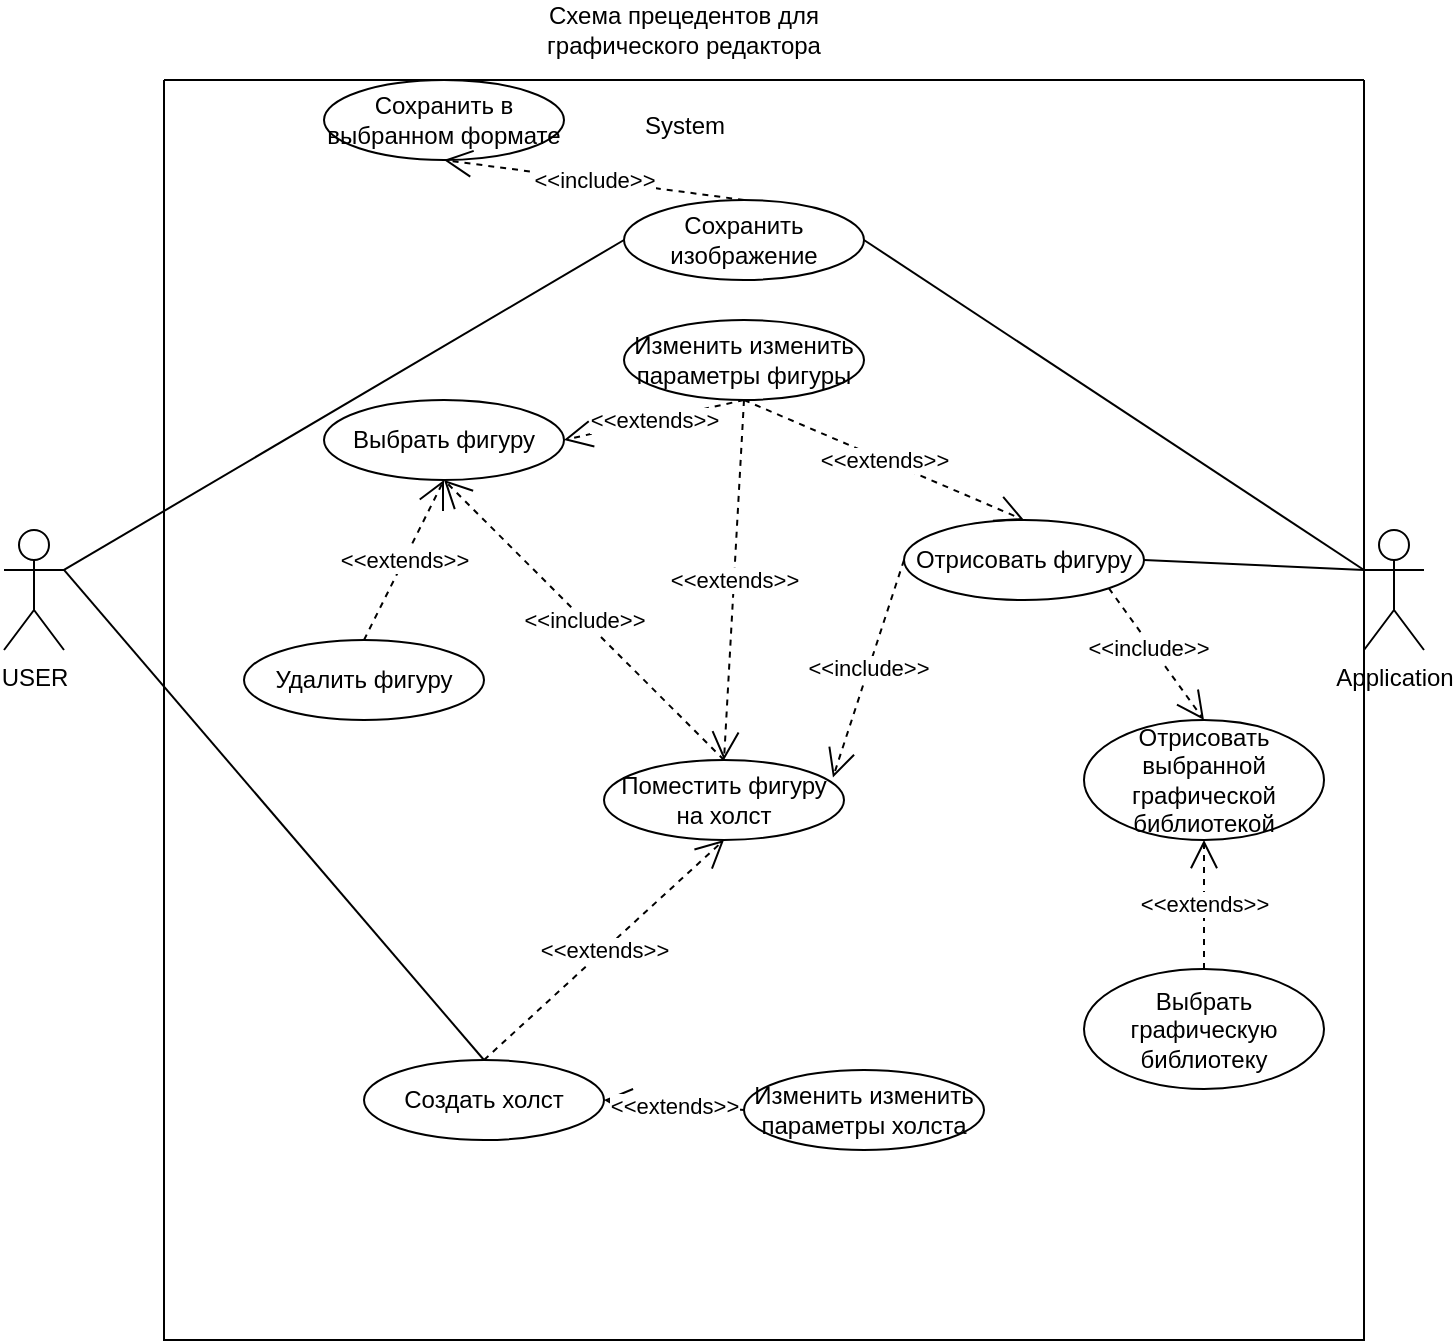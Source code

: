 <mxfile version="21.8.2" type="github">
  <diagram name="Страница — 1" id="8Ea1oaCpZVZsOnpf_MXl">
    <mxGraphModel dx="1247" dy="659" grid="1" gridSize="10" guides="1" tooltips="1" connect="1" arrows="1" fold="1" page="1" pageScale="1" pageWidth="827" pageHeight="1169" math="0" shadow="0">
      <root>
        <mxCell id="0" />
        <mxCell id="1" parent="0" />
        <mxCell id="9oZlGw_E0PTlBS_OEf-N-3" value="USER" style="shape=umlActor;verticalLabelPosition=bottom;verticalAlign=top;html=1;" parent="1" vertex="1">
          <mxGeometry x="20" y="335" width="30" height="60" as="geometry" />
        </mxCell>
        <mxCell id="9oZlGw_E0PTlBS_OEf-N-13" value="" style="endArrow=none;html=1;rounded=0;exitX=1;exitY=0.333;exitDx=0;exitDy=0;exitPerimeter=0;entryX=0.5;entryY=0;entryDx=0;entryDy=0;" parent="1" source="9oZlGw_E0PTlBS_OEf-N-3" target="qshuv2vcI1KQveVSZfAl-1" edge="1">
          <mxGeometry width="50" height="50" relative="1" as="geometry">
            <mxPoint x="200" y="400" as="sourcePoint" />
            <mxPoint x="250" y="350" as="targetPoint" />
          </mxGeometry>
        </mxCell>
        <mxCell id="9oZlGw_E0PTlBS_OEf-N-23" value="" style="endArrow=none;html=1;rounded=0;entryX=0;entryY=0.5;entryDx=0;entryDy=0;exitX=1;exitY=0.333;exitDx=0;exitDy=0;exitPerimeter=0;" parent="1" source="9oZlGw_E0PTlBS_OEf-N-3" target="9oZlGw_E0PTlBS_OEf-N-21" edge="1">
          <mxGeometry width="50" height="50" relative="1" as="geometry">
            <mxPoint x="200" y="400" as="sourcePoint" />
            <mxPoint x="250" y="350" as="targetPoint" />
          </mxGeometry>
        </mxCell>
        <mxCell id="9oZlGw_E0PTlBS_OEf-N-30" value="Application" style="shape=umlActor;verticalLabelPosition=bottom;verticalAlign=top;html=1;" parent="1" vertex="1">
          <mxGeometry x="700" y="335" width="30" height="60" as="geometry" />
        </mxCell>
        <mxCell id="9oZlGw_E0PTlBS_OEf-N-31" value="" style="endArrow=none;html=1;rounded=0;exitX=0;exitY=0.333;exitDx=0;exitDy=0;exitPerimeter=0;entryX=1;entryY=0.5;entryDx=0;entryDy=0;" parent="1" source="9oZlGw_E0PTlBS_OEf-N-30" target="9oZlGw_E0PTlBS_OEf-N-21" edge="1">
          <mxGeometry width="50" height="50" relative="1" as="geometry">
            <mxPoint x="230" y="380" as="sourcePoint" />
            <mxPoint x="280" y="330" as="targetPoint" />
          </mxGeometry>
        </mxCell>
        <mxCell id="9oZlGw_E0PTlBS_OEf-N-33" value="" style="swimlane;startSize=0;" parent="1" vertex="1">
          <mxGeometry x="100" y="110" width="600" height="630" as="geometry">
            <mxRectangle x="120" y="120" width="50" height="40" as="alternateBounds" />
          </mxGeometry>
        </mxCell>
        <mxCell id="9oZlGw_E0PTlBS_OEf-N-4" value="Отрисовать фигуру" style="ellipse;whiteSpace=wrap;html=1;" parent="9oZlGw_E0PTlBS_OEf-N-33" vertex="1">
          <mxGeometry x="370" y="220" width="120" height="40" as="geometry" />
        </mxCell>
        <mxCell id="9oZlGw_E0PTlBS_OEf-N-20" value="Изменить изменить параметры фигуры" style="ellipse;whiteSpace=wrap;html=1;" parent="9oZlGw_E0PTlBS_OEf-N-33" vertex="1">
          <mxGeometry x="230" y="120" width="120" height="40" as="geometry" />
        </mxCell>
        <mxCell id="V4i8b1m4TsCkMUbFpvic-2" value="&amp;lt;&amp;lt;extends&amp;gt;&amp;gt;" style="endArrow=open;endSize=12;dashed=1;html=1;rounded=0;entryX=0.5;entryY=0;entryDx=0;entryDy=0;exitX=0.5;exitY=1;exitDx=0;exitDy=0;" parent="9oZlGw_E0PTlBS_OEf-N-33" source="9oZlGw_E0PTlBS_OEf-N-20" target="9oZlGw_E0PTlBS_OEf-N-4" edge="1">
          <mxGeometry width="160" relative="1" as="geometry">
            <mxPoint x="280" y="390" as="sourcePoint" />
            <mxPoint x="150" y="370" as="targetPoint" />
          </mxGeometry>
        </mxCell>
        <mxCell id="V4i8b1m4TsCkMUbFpvic-3" value="Сохранить в выбранном формате" style="ellipse;whiteSpace=wrap;html=1;" parent="9oZlGw_E0PTlBS_OEf-N-33" vertex="1">
          <mxGeometry x="80" width="120" height="40" as="geometry" />
        </mxCell>
        <mxCell id="V4i8b1m4TsCkMUbFpvic-5" value="Отрисовать выбранной графической библиотекой" style="ellipse;whiteSpace=wrap;html=1;" parent="9oZlGw_E0PTlBS_OEf-N-33" vertex="1">
          <mxGeometry x="460" y="320" width="120" height="60" as="geometry" />
        </mxCell>
        <mxCell id="V4i8b1m4TsCkMUbFpvic-6" value="" style="endArrow=open;endSize=12;dashed=1;html=1;rounded=0;exitX=1;exitY=1;exitDx=0;exitDy=0;entryX=0.5;entryY=0;entryDx=0;entryDy=0;" parent="9oZlGw_E0PTlBS_OEf-N-33" source="9oZlGw_E0PTlBS_OEf-N-4" target="V4i8b1m4TsCkMUbFpvic-5" edge="1">
          <mxGeometry width="160" relative="1" as="geometry">
            <mxPoint x="220" y="200" as="sourcePoint" />
            <mxPoint x="380" y="200" as="targetPoint" />
          </mxGeometry>
        </mxCell>
        <mxCell id="V4i8b1m4TsCkMUbFpvic-7" value="&amp;lt;&amp;lt;include&amp;gt;&amp;gt;" style="edgeLabel;html=1;align=center;verticalAlign=middle;resizable=0;points=[];" parent="V4i8b1m4TsCkMUbFpvic-6" vertex="1" connectable="0">
          <mxGeometry x="-0.142" y="-2" relative="1" as="geometry">
            <mxPoint as="offset" />
          </mxGeometry>
        </mxCell>
        <mxCell id="9oZlGw_E0PTlBS_OEf-N-21" value="Сохранить изображение" style="ellipse;whiteSpace=wrap;html=1;" parent="9oZlGw_E0PTlBS_OEf-N-33" vertex="1">
          <mxGeometry x="230" y="60" width="120" height="40" as="geometry" />
        </mxCell>
        <mxCell id="V4i8b1m4TsCkMUbFpvic-4" value="&amp;lt;&amp;lt;include&amp;gt;&amp;gt;" style="endArrow=open;endSize=12;dashed=1;html=1;rounded=0;exitX=0.5;exitY=0;exitDx=0;exitDy=0;entryX=0.5;entryY=1;entryDx=0;entryDy=0;" parent="9oZlGw_E0PTlBS_OEf-N-33" source="9oZlGw_E0PTlBS_OEf-N-21" target="V4i8b1m4TsCkMUbFpvic-3" edge="1">
          <mxGeometry width="160" relative="1" as="geometry">
            <mxPoint x="220" y="140" as="sourcePoint" />
            <mxPoint x="380" y="140" as="targetPoint" />
          </mxGeometry>
        </mxCell>
        <mxCell id="9oZlGw_E0PTlBS_OEf-N-5" value="Выбрать фигуру" style="ellipse;whiteSpace=wrap;html=1;" parent="9oZlGw_E0PTlBS_OEf-N-33" vertex="1">
          <mxGeometry x="80" y="160" width="120" height="40" as="geometry" />
        </mxCell>
        <mxCell id="9oZlGw_E0PTlBS_OEf-N-14" value="Поместить фигуру на холст" style="ellipse;whiteSpace=wrap;html=1;" parent="9oZlGw_E0PTlBS_OEf-N-33" vertex="1">
          <mxGeometry x="220" y="340" width="120" height="40" as="geometry" />
        </mxCell>
        <mxCell id="9oZlGw_E0PTlBS_OEf-N-19" value="&amp;lt;&amp;lt;include&amp;gt;&amp;gt;" style="endArrow=open;endSize=12;dashed=1;html=1;rounded=0;exitX=0.5;exitY=0;exitDx=0;exitDy=0;entryX=0.5;entryY=1;entryDx=0;entryDy=0;" parent="9oZlGw_E0PTlBS_OEf-N-33" source="9oZlGw_E0PTlBS_OEf-N-14" target="9oZlGw_E0PTlBS_OEf-N-5" edge="1">
          <mxGeometry width="160" relative="1" as="geometry">
            <mxPoint x="20" y="190" as="sourcePoint" />
            <mxPoint x="180" y="190" as="targetPoint" />
          </mxGeometry>
        </mxCell>
        <mxCell id="9oZlGw_E0PTlBS_OEf-N-26" value="&amp;lt;&amp;lt;extends&amp;gt;&amp;gt;" style="endArrow=open;endSize=12;dashed=1;html=1;rounded=0;entryX=1;entryY=0.5;entryDx=0;entryDy=0;exitX=0.5;exitY=1;exitDx=0;exitDy=0;" parent="9oZlGw_E0PTlBS_OEf-N-33" source="9oZlGw_E0PTlBS_OEf-N-20" target="9oZlGw_E0PTlBS_OEf-N-5" edge="1">
          <mxGeometry width="160" relative="1" as="geometry">
            <mxPoint x="60" y="230" as="sourcePoint" />
            <mxPoint x="220" y="230" as="targetPoint" />
          </mxGeometry>
        </mxCell>
        <mxCell id="I9Xg0yJfJ16n1XP8R82h-1" value="&amp;lt;&amp;lt;include&amp;gt;&amp;gt;" style="endArrow=open;endSize=12;dashed=1;html=1;rounded=0;exitX=0;exitY=0.5;exitDx=0;exitDy=0;entryX=0.954;entryY=0.219;entryDx=0;entryDy=0;entryPerimeter=0;" parent="9oZlGw_E0PTlBS_OEf-N-33" source="9oZlGw_E0PTlBS_OEf-N-4" target="9oZlGw_E0PTlBS_OEf-N-14" edge="1">
          <mxGeometry width="160" relative="1" as="geometry">
            <mxPoint x="210" y="305" as="sourcePoint" />
            <mxPoint x="210" y="210" as="targetPoint" />
          </mxGeometry>
        </mxCell>
        <mxCell id="qshuv2vcI1KQveVSZfAl-1" value="Создать холст&lt;br&gt;" style="ellipse;whiteSpace=wrap;html=1;" vertex="1" parent="9oZlGw_E0PTlBS_OEf-N-33">
          <mxGeometry x="100" y="490" width="120" height="40" as="geometry" />
        </mxCell>
        <mxCell id="qshuv2vcI1KQveVSZfAl-3" value="Изменить изменить параметры холста" style="ellipse;whiteSpace=wrap;html=1;" vertex="1" parent="9oZlGw_E0PTlBS_OEf-N-33">
          <mxGeometry x="290" y="495" width="120" height="40" as="geometry" />
        </mxCell>
        <mxCell id="qshuv2vcI1KQveVSZfAl-5" value="&amp;lt;&amp;lt;extends&amp;gt;&amp;gt;" style="endArrow=open;endSize=12;dashed=1;html=1;rounded=0;entryX=1;entryY=0.5;entryDx=0;entryDy=0;exitX=0;exitY=0.5;exitDx=0;exitDy=0;" edge="1" parent="9oZlGw_E0PTlBS_OEf-N-33" source="qshuv2vcI1KQveVSZfAl-3" target="qshuv2vcI1KQveVSZfAl-1">
          <mxGeometry width="160" relative="1" as="geometry">
            <mxPoint x="130" y="630" as="sourcePoint" />
            <mxPoint x="160" y="505" as="targetPoint" />
          </mxGeometry>
        </mxCell>
        <mxCell id="qshuv2vcI1KQveVSZfAl-6" value="&amp;lt;&amp;lt;extends&amp;gt;&amp;gt;" style="endArrow=open;endSize=12;dashed=1;html=1;rounded=0;entryX=0.5;entryY=1;entryDx=0;entryDy=0;exitX=0.5;exitY=0;exitDx=0;exitDy=0;" edge="1" parent="9oZlGw_E0PTlBS_OEf-N-33" source="qshuv2vcI1KQveVSZfAl-1" target="9oZlGw_E0PTlBS_OEf-N-14">
          <mxGeometry width="160" relative="1" as="geometry">
            <mxPoint x="190" y="525" as="sourcePoint" />
            <mxPoint x="160" y="485" as="targetPoint" />
          </mxGeometry>
        </mxCell>
        <mxCell id="qshuv2vcI1KQveVSZfAl-7" value="Выбрать графическую библиотеку" style="ellipse;whiteSpace=wrap;html=1;" vertex="1" parent="9oZlGw_E0PTlBS_OEf-N-33">
          <mxGeometry x="460" y="444.5" width="120" height="60" as="geometry" />
        </mxCell>
        <mxCell id="qshuv2vcI1KQveVSZfAl-8" value="&amp;lt;&amp;lt;extends&amp;gt;&amp;gt;" style="endArrow=open;endSize=12;dashed=1;html=1;rounded=0;entryX=0.5;entryY=1;entryDx=0;entryDy=0;exitX=0.5;exitY=0;exitDx=0;exitDy=0;" edge="1" parent="9oZlGw_E0PTlBS_OEf-N-33" source="qshuv2vcI1KQveVSZfAl-7" target="V4i8b1m4TsCkMUbFpvic-5">
          <mxGeometry width="160" relative="1" as="geometry">
            <mxPoint x="380" y="600" as="sourcePoint" />
            <mxPoint x="410" y="475" as="targetPoint" />
          </mxGeometry>
        </mxCell>
        <mxCell id="qshuv2vcI1KQveVSZfAl-9" value="&amp;lt;&amp;lt;extends&amp;gt;&amp;gt;" style="endArrow=open;endSize=12;dashed=1;html=1;rounded=0;entryX=0.5;entryY=0;entryDx=0;entryDy=0;exitX=0.5;exitY=1;exitDx=0;exitDy=0;" edge="1" parent="9oZlGw_E0PTlBS_OEf-N-33" source="9oZlGw_E0PTlBS_OEf-N-20" target="9oZlGw_E0PTlBS_OEf-N-14">
          <mxGeometry width="160" relative="1" as="geometry">
            <mxPoint x="290" y="160" as="sourcePoint" />
            <mxPoint x="310" y="225" as="targetPoint" />
          </mxGeometry>
        </mxCell>
        <mxCell id="qshuv2vcI1KQveVSZfAl-10" value="Удалить фигуру" style="ellipse;whiteSpace=wrap;html=1;" vertex="1" parent="9oZlGw_E0PTlBS_OEf-N-33">
          <mxGeometry x="40" y="280" width="120" height="40" as="geometry" />
        </mxCell>
        <mxCell id="qshuv2vcI1KQveVSZfAl-11" value="&amp;lt;&amp;lt;extends&amp;gt;&amp;gt;" style="endArrow=open;endSize=12;dashed=1;html=1;rounded=0;entryX=0.5;entryY=1;entryDx=0;entryDy=0;exitX=0.5;exitY=0;exitDx=0;exitDy=0;" edge="1" parent="9oZlGw_E0PTlBS_OEf-N-33" source="qshuv2vcI1KQveVSZfAl-10" target="9oZlGw_E0PTlBS_OEf-N-5">
          <mxGeometry width="160" relative="1" as="geometry">
            <mxPoint x="170" y="500" as="sourcePoint" />
            <mxPoint x="290" y="390" as="targetPoint" />
          </mxGeometry>
        </mxCell>
        <mxCell id="9oZlGw_E0PTlBS_OEf-N-35" value="System" style="text;html=1;align=center;verticalAlign=middle;resizable=0;points=[];autosize=1;strokeColor=none;fillColor=none;" parent="1" vertex="1">
          <mxGeometry x="330" y="118" width="60" height="30" as="geometry" />
        </mxCell>
        <mxCell id="9oZlGw_E0PTlBS_OEf-N-36" value="" style="endArrow=none;html=1;rounded=0;entryX=0;entryY=0.333;entryDx=0;entryDy=0;entryPerimeter=0;exitX=1;exitY=0.5;exitDx=0;exitDy=0;" parent="1" source="9oZlGw_E0PTlBS_OEf-N-4" target="9oZlGw_E0PTlBS_OEf-N-30" edge="1">
          <mxGeometry width="50" height="50" relative="1" as="geometry">
            <mxPoint x="290" y="380" as="sourcePoint" />
            <mxPoint x="340" y="330" as="targetPoint" />
          </mxGeometry>
        </mxCell>
        <mxCell id="V4i8b1m4TsCkMUbFpvic-20" value="Схема прeцедентов для графического редактора" style="text;html=1;strokeColor=none;fillColor=none;align=center;verticalAlign=middle;whiteSpace=wrap;rounded=0;" parent="1" vertex="1">
          <mxGeometry x="265" y="70" width="190" height="30" as="geometry" />
        </mxCell>
      </root>
    </mxGraphModel>
  </diagram>
</mxfile>
